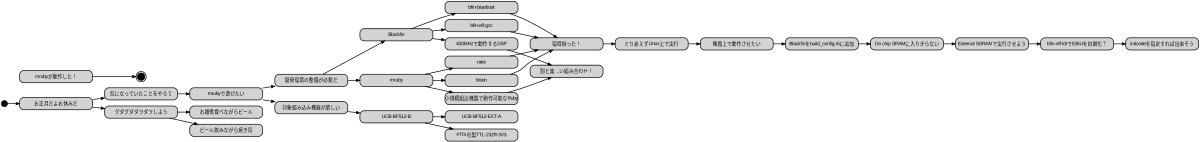 digraph MindMap
{

  rankdir=LR;
  size="8,5";
  concentrate=true;

  node                          [style="rounded,filled,bold", shape=box, fixedsize=true, width=3.0, fontname="Arial"];
  Init                          [fillcolor=black, shape=circle, label="", width=0.25];
  Fini                          [fillcolor=black, shape=doublecircle, label="", width=0.3];

  {
    rank=source; Init;
  }

  {
    rank=same; "mruby"; "Blackfin";
  }

  {
    rank=destination; Fini;
  }

  edge                                                                      [style=bold, fontname="Arial", weight=100   ];
  Init                              ->  "お正月だよお休みだ"                [label=""                                   ];
  "お正月だよお休みだ"              ->  "気になっていたことをやろう"        [label=""                                   ];
  "お正月だよお休みだ"              ->  "グダグダダラダラしよう"            [label=""                                   ];
  "グダグダダラダラしよう"          ->  "ビール飲みながら焼き鳥"            [label=""                                   ];
  "グダグダダラダラしよう"          ->  "お雑煮食べながらビール"            [label=""                                   ];
  "気になっていたことをやろう"      ->  "mrubyで遊びたい"                   [label=""                                   ];
  "mrubyで遊びたい"                 ->  "開発環境の整備が必要だ"            [label=""                                   ];
  "開発環境の整備が必要だ"          ->  "mruby"                             [label=""                                   ];
  "開発環境の整備が必要だ"          ->  "Blackfin"                          [label=""                                   ];
  "mruby"                           ->  "bison"                             [label=""                                   ];
  "mruby"                           ->  "rake"                              [label=""                                   ];
  "Blackfin"                        ->  "bfin-elf-gcc"                      [label=""                                   ];
  "Blackfin"                        ->  "bfin-blueboot"                     [label=""                                   ];
  "mrubyで遊びたい"                 ->  "対象組み込み機器が欲しい"          [label=""                                   ];
  "対象組み込み機器が欲しい"        ->  "UCB-BF512-B"                       [label=""                                   ];
  "UCB-BF512-B"                     ->  "UCB-BF512-EXT-A"                   [label=""                                   ];
  "UCB-BF512-B"                     ->  "FTDI社製TTL-232R-3V3"              [label=""                                   ];
  "Blackfin"                        ->  "400MHzで動作するDSP"               [label=""                                   ];
  "mruby"                           ->  "小規模組込機器で動作可能なRuby"    [label=""                                   ];
  "小規模組込機器で動作可能なRuby"  ->  "割と楽しい組み合わせ！"            [label=""                                   ];
  "400MHzで動作するDSP"             ->  "割と楽しい組み合わせ！"            [label=""                                   ];
  "bison"                           ->  "環境揃った！"                      [label=""                                   ];
  "rake"                            ->  "環境揃った！"                      [label=""                                   ];
  "bfin-elf-gcc"                    ->  "環境揃った！"                      [label=""                                   ];
  "bfin-blueboot"                   ->  "環境揃った！"                      [label=""                                   ];
  "環境揃った！"                    ->  "とりあえずLinux上で実行"           [label=""                                   ];
  "とりあえずLinux上で実行"         ->  "機器上で動作させたい"              [label=""                                   ];
  "機器上で動作させたい"            ->  "Blackfinをbuild_config.rbに追加"   [label=""                                   ];
  "Blackfinをbuild_config.rbに追加" ->  "On chip SRAMに入りきらない"        [label=""                                   ];
  "On chip SRAMに入りきらない"      ->  "External SDRAMで実行させよう"      [label=""                                   ];
  "External SDRAMで実行させよう"    ->  "bfin-elf-ldrでEBIUを初期化？"      [label=""                                   ];
  "bfin-elf-ldrでEBIUを初期化？"    ->  "initcodeを指定すれば出来そう"      [label=""                                   ];

  "mrubyが動作した！"               ->  Fini                                [label=""                                   ];

  edge                                                                      [color="#aaaaaa", weight=1                  ];

}


